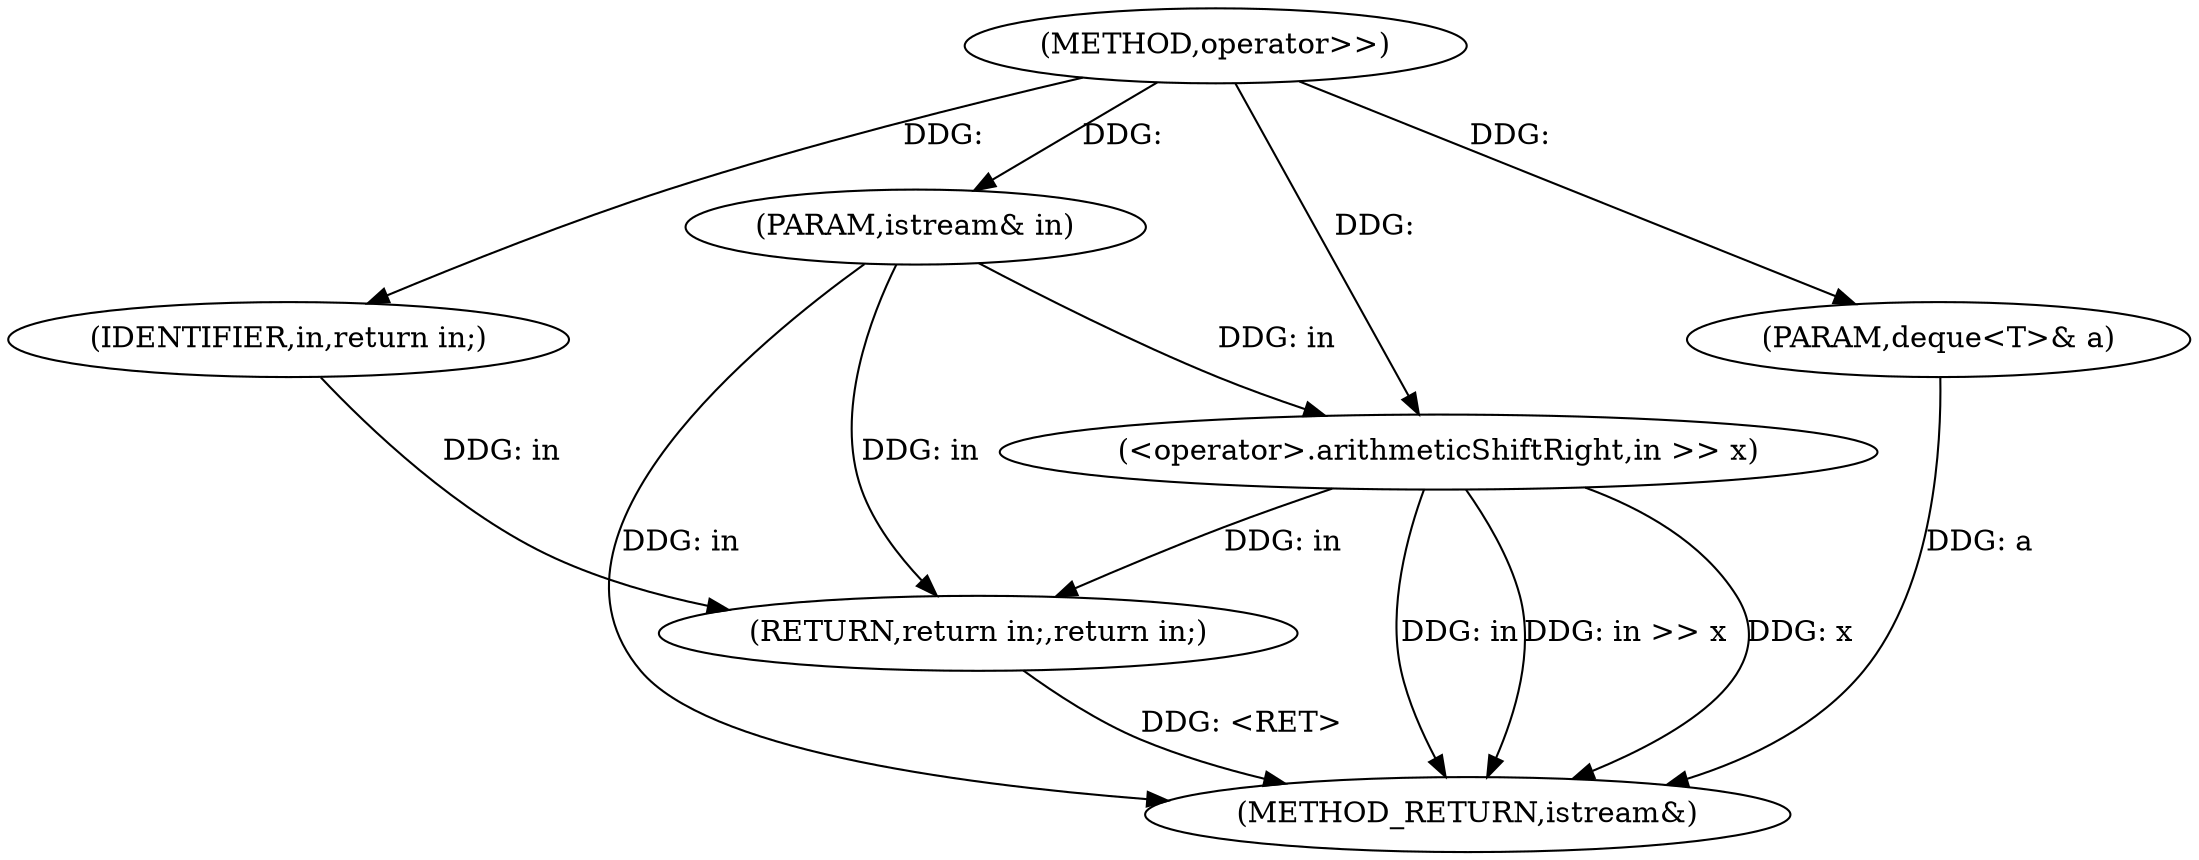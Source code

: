 digraph "operator>>" {  
"1001384" [label = "(METHOD,operator>>)" ]
"1001394" [label = "(METHOD_RETURN,istream&)" ]
"1001385" [label = "(PARAM,istream& in)" ]
"1001386" [label = "(PARAM,deque<T>& a)" ]
"1001389" [label = "(<operator>.arithmeticShiftRight,in >> x)" ]
"1001392" [label = "(RETURN,return in;,return in;)" ]
"1001393" [label = "(IDENTIFIER,in,return in;)" ]
  "1001392" -> "1001394"  [ label = "DDG: <RET>"] 
  "1001385" -> "1001394"  [ label = "DDG: in"] 
  "1001386" -> "1001394"  [ label = "DDG: a"] 
  "1001389" -> "1001394"  [ label = "DDG: in"] 
  "1001389" -> "1001394"  [ label = "DDG: in >> x"] 
  "1001389" -> "1001394"  [ label = "DDG: x"] 
  "1001384" -> "1001385"  [ label = "DDG: "] 
  "1001384" -> "1001386"  [ label = "DDG: "] 
  "1001393" -> "1001392"  [ label = "DDG: in"] 
  "1001389" -> "1001392"  [ label = "DDG: in"] 
  "1001385" -> "1001392"  [ label = "DDG: in"] 
  "1001385" -> "1001389"  [ label = "DDG: in"] 
  "1001384" -> "1001389"  [ label = "DDG: "] 
  "1001384" -> "1001393"  [ label = "DDG: "] 
}
